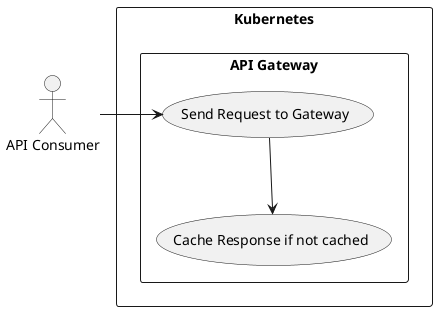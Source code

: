 @startuml

actor "API Consumer" as consumer

rectangle "Kubernetes" as K8s {
  rectangle "API Gateway" as System {
    usecase "Send Request to Gateway" as uc1
    usecase "Cache Response if not cached" as uc2
  }
}

consumer -R-> uc1
uc1 --> uc2

@enduml
